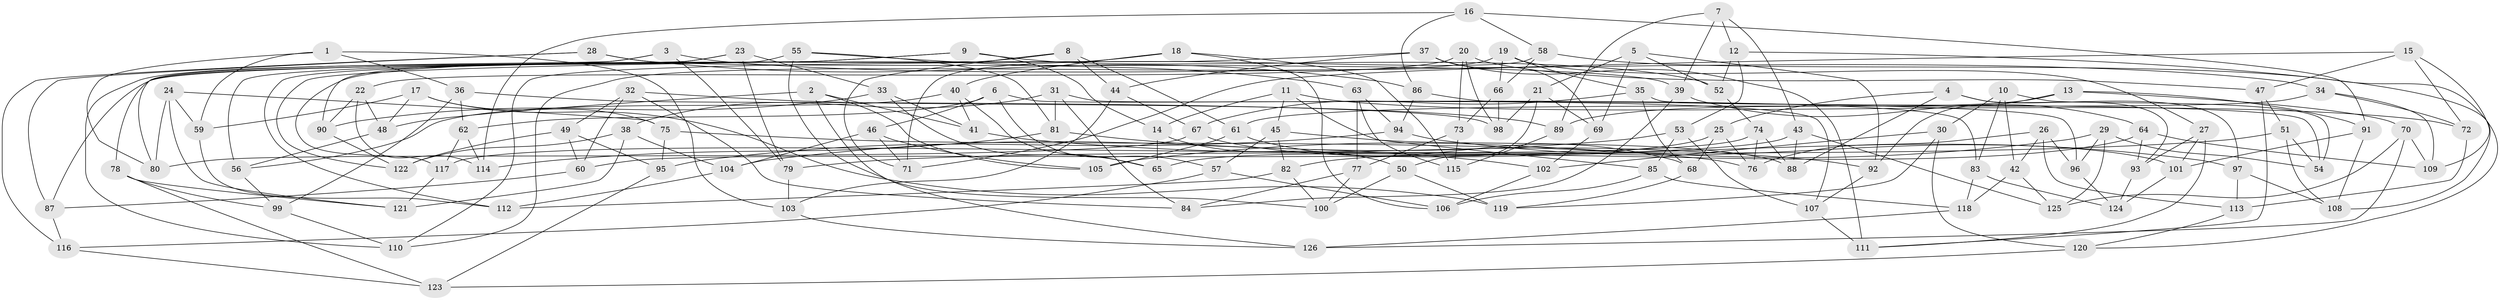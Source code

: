 // coarse degree distribution, {4: 0.7272727272727273, 6: 0.17045454545454544, 13: 0.022727272727272728, 8: 0.056818181818181816, 9: 0.011363636363636364, 3: 0.011363636363636364}
// Generated by graph-tools (version 1.1) at 2025/20/03/04/25 18:20:49]
// undirected, 126 vertices, 252 edges
graph export_dot {
graph [start="1"]
  node [color=gray90,style=filled];
  1;
  2;
  3;
  4;
  5;
  6;
  7;
  8;
  9;
  10;
  11;
  12;
  13;
  14;
  15;
  16;
  17;
  18;
  19;
  20;
  21;
  22;
  23;
  24;
  25;
  26;
  27;
  28;
  29;
  30;
  31;
  32;
  33;
  34;
  35;
  36;
  37;
  38;
  39;
  40;
  41;
  42;
  43;
  44;
  45;
  46;
  47;
  48;
  49;
  50;
  51;
  52;
  53;
  54;
  55;
  56;
  57;
  58;
  59;
  60;
  61;
  62;
  63;
  64;
  65;
  66;
  67;
  68;
  69;
  70;
  71;
  72;
  73;
  74;
  75;
  76;
  77;
  78;
  79;
  80;
  81;
  82;
  83;
  84;
  85;
  86;
  87;
  88;
  89;
  90;
  91;
  92;
  93;
  94;
  95;
  96;
  97;
  98;
  99;
  100;
  101;
  102;
  103;
  104;
  105;
  106;
  107;
  108;
  109;
  110;
  111;
  112;
  113;
  114;
  115;
  116;
  117;
  118;
  119;
  120;
  121;
  122;
  123;
  124;
  125;
  126;
  1 -- 36;
  1 -- 103;
  1 -- 80;
  1 -- 59;
  2 -- 105;
  2 -- 41;
  2 -- 48;
  2 -- 126;
  3 -- 34;
  3 -- 80;
  3 -- 110;
  3 -- 79;
  4 -- 88;
  4 -- 25;
  4 -- 97;
  4 -- 93;
  5 -- 69;
  5 -- 21;
  5 -- 92;
  5 -- 52;
  6 -- 83;
  6 -- 57;
  6 -- 62;
  6 -- 46;
  7 -- 39;
  7 -- 43;
  7 -- 89;
  7 -- 12;
  8 -- 61;
  8 -- 44;
  8 -- 117;
  8 -- 71;
  9 -- 52;
  9 -- 14;
  9 -- 112;
  9 -- 122;
  10 -- 30;
  10 -- 54;
  10 -- 83;
  10 -- 42;
  11 -- 14;
  11 -- 45;
  11 -- 72;
  11 -- 85;
  12 -- 108;
  12 -- 52;
  12 -- 53;
  13 -- 70;
  13 -- 92;
  13 -- 91;
  13 -- 89;
  14 -- 65;
  14 -- 50;
  15 -- 109;
  15 -- 71;
  15 -- 72;
  15 -- 47;
  16 -- 91;
  16 -- 58;
  16 -- 86;
  16 -- 114;
  17 -- 59;
  17 -- 48;
  17 -- 119;
  17 -- 75;
  18 -- 106;
  18 -- 115;
  18 -- 110;
  18 -- 40;
  19 -- 35;
  19 -- 110;
  19 -- 27;
  19 -- 66;
  20 -- 22;
  20 -- 73;
  20 -- 47;
  20 -- 98;
  21 -- 69;
  21 -- 98;
  21 -- 50;
  22 -- 48;
  22 -- 114;
  22 -- 90;
  23 -- 56;
  23 -- 90;
  23 -- 33;
  23 -- 79;
  24 -- 59;
  24 -- 75;
  24 -- 121;
  24 -- 80;
  25 -- 76;
  25 -- 68;
  25 -- 65;
  26 -- 76;
  26 -- 42;
  26 -- 96;
  26 -- 113;
  27 -- 93;
  27 -- 101;
  27 -- 111;
  28 -- 39;
  28 -- 116;
  28 -- 86;
  28 -- 87;
  29 -- 105;
  29 -- 96;
  29 -- 125;
  29 -- 54;
  30 -- 120;
  30 -- 119;
  30 -- 102;
  31 -- 107;
  31 -- 38;
  31 -- 84;
  31 -- 81;
  32 -- 49;
  32 -- 89;
  32 -- 84;
  32 -- 60;
  33 -- 90;
  33 -- 65;
  33 -- 41;
  34 -- 72;
  34 -- 109;
  34 -- 61;
  35 -- 68;
  35 -- 54;
  35 -- 67;
  36 -- 98;
  36 -- 62;
  36 -- 99;
  37 -- 44;
  37 -- 87;
  37 -- 111;
  37 -- 69;
  38 -- 104;
  38 -- 122;
  38 -- 121;
  39 -- 64;
  39 -- 84;
  40 -- 41;
  40 -- 65;
  40 -- 56;
  41 -- 92;
  42 -- 118;
  42 -- 125;
  43 -- 60;
  43 -- 88;
  43 -- 125;
  44 -- 67;
  44 -- 103;
  45 -- 88;
  45 -- 57;
  45 -- 82;
  46 -- 71;
  46 -- 105;
  46 -- 104;
  47 -- 51;
  47 -- 111;
  48 -- 56;
  49 -- 122;
  49 -- 95;
  49 -- 60;
  50 -- 119;
  50 -- 100;
  51 -- 79;
  51 -- 54;
  51 -- 108;
  52 -- 74;
  53 -- 85;
  53 -- 104;
  53 -- 107;
  55 -- 100;
  55 -- 78;
  55 -- 63;
  55 -- 81;
  56 -- 99;
  57 -- 106;
  57 -- 116;
  58 -- 71;
  58 -- 66;
  58 -- 120;
  59 -- 112;
  60 -- 87;
  61 -- 105;
  61 -- 68;
  62 -- 117;
  62 -- 114;
  63 -- 94;
  63 -- 77;
  63 -- 115;
  64 -- 93;
  64 -- 109;
  64 -- 82;
  66 -- 98;
  66 -- 73;
  67 -- 80;
  67 -- 101;
  68 -- 119;
  69 -- 102;
  70 -- 109;
  70 -- 125;
  70 -- 126;
  72 -- 113;
  73 -- 115;
  73 -- 77;
  74 -- 76;
  74 -- 88;
  74 -- 117;
  75 -- 95;
  75 -- 76;
  77 -- 100;
  77 -- 84;
  78 -- 121;
  78 -- 123;
  78 -- 99;
  79 -- 103;
  81 -- 114;
  81 -- 102;
  82 -- 100;
  82 -- 112;
  83 -- 124;
  83 -- 118;
  85 -- 118;
  85 -- 106;
  86 -- 94;
  86 -- 96;
  87 -- 116;
  89 -- 115;
  90 -- 122;
  91 -- 101;
  91 -- 108;
  92 -- 107;
  93 -- 124;
  94 -- 95;
  94 -- 97;
  95 -- 123;
  96 -- 124;
  97 -- 108;
  97 -- 113;
  99 -- 110;
  101 -- 124;
  102 -- 106;
  103 -- 126;
  104 -- 112;
  107 -- 111;
  113 -- 120;
  116 -- 123;
  117 -- 121;
  118 -- 126;
  120 -- 123;
}
